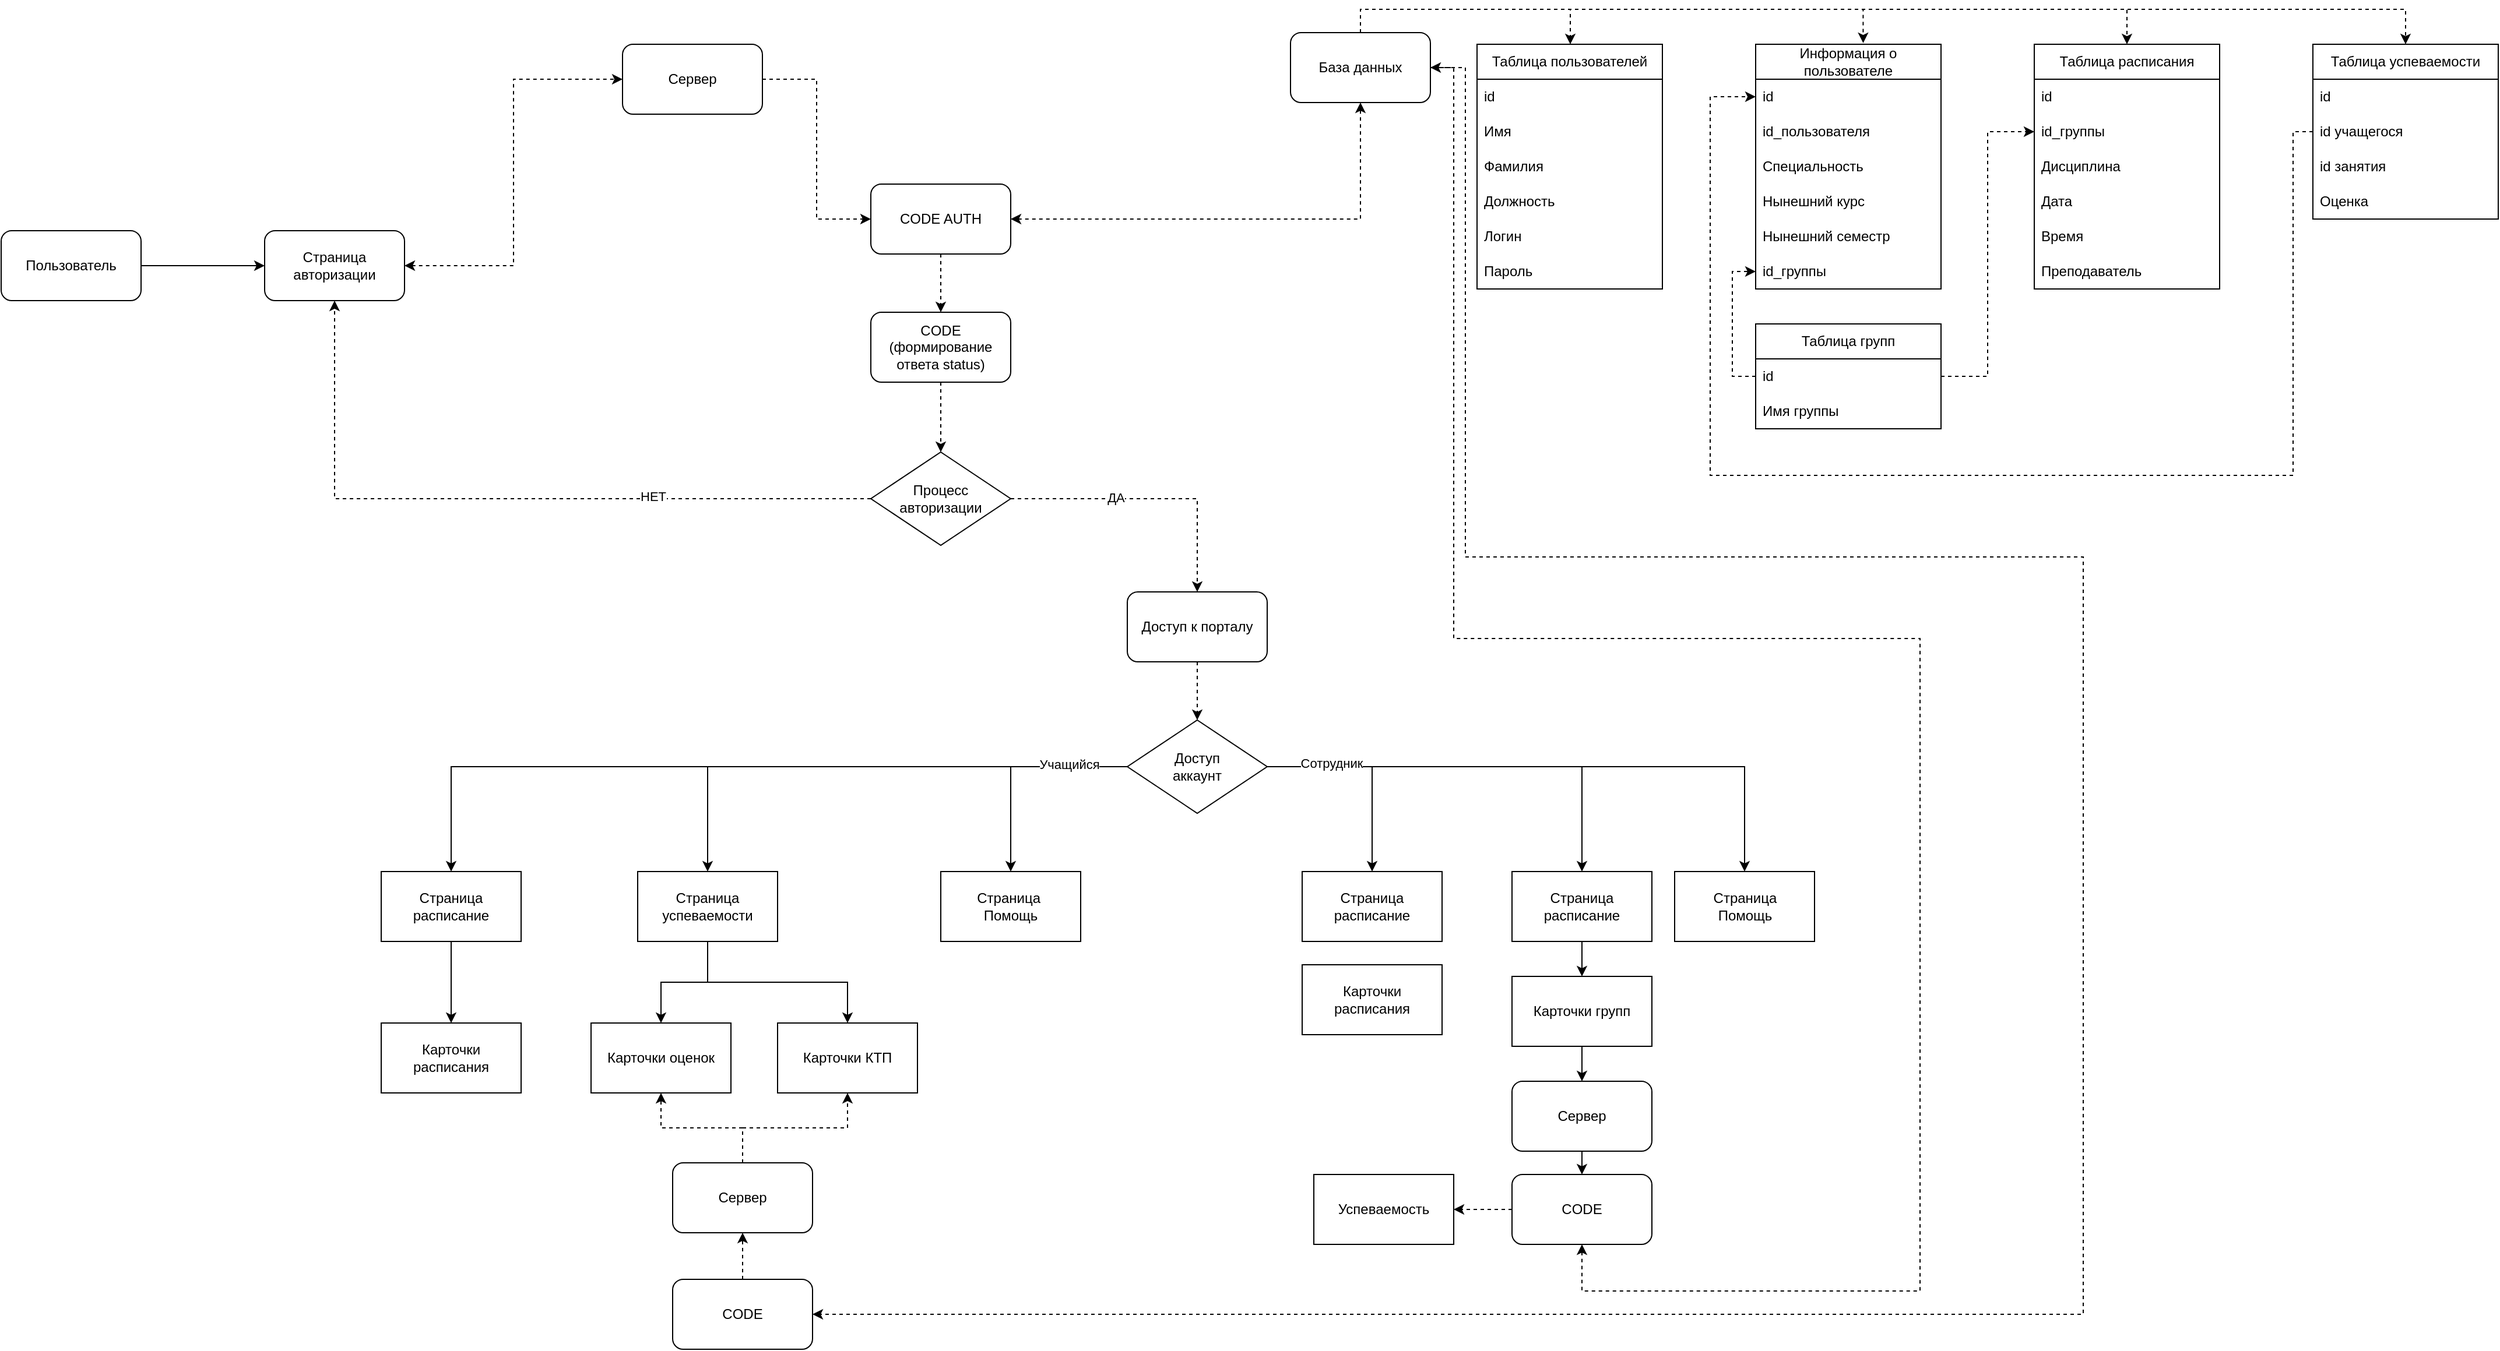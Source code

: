 <mxfile version="20.6.2" type="github">
  <diagram id="QnfTrbbznGDtP0K4eR4m" name="Страница 1">
    <mxGraphModel dx="1800" dy="987" grid="1" gridSize="10" guides="1" tooltips="1" connect="1" arrows="1" fold="1" page="1" pageScale="1" pageWidth="827" pageHeight="1169" math="0" shadow="0">
      <root>
        <mxCell id="0" />
        <mxCell id="1" parent="0" />
        <mxCell id="TJOTdMnOY91coYnbtUPf-3" value="" style="edgeStyle=orthogonalEdgeStyle;rounded=0;orthogonalLoop=1;jettySize=auto;html=1;" edge="1" parent="1" source="TJOTdMnOY91coYnbtUPf-1" target="TJOTdMnOY91coYnbtUPf-2">
          <mxGeometry relative="1" as="geometry" />
        </mxCell>
        <mxCell id="TJOTdMnOY91coYnbtUPf-1" value="Пользователь" style="rounded=1;whiteSpace=wrap;html=1;" vertex="1" parent="1">
          <mxGeometry x="294" y="200" width="120" height="60" as="geometry" />
        </mxCell>
        <mxCell id="TJOTdMnOY91coYnbtUPf-2" value="Страница авторизации" style="rounded=1;whiteSpace=wrap;html=1;" vertex="1" parent="1">
          <mxGeometry x="520" y="200" width="120" height="60" as="geometry" />
        </mxCell>
        <mxCell id="TJOTdMnOY91coYnbtUPf-37" style="edgeStyle=orthogonalEdgeStyle;rounded=0;orthogonalLoop=1;jettySize=auto;html=1;exitX=1;exitY=0.5;exitDx=0;exitDy=0;entryX=0;entryY=0.5;entryDx=0;entryDy=0;dashed=1;" edge="1" parent="1" source="TJOTdMnOY91coYnbtUPf-4" target="TJOTdMnOY91coYnbtUPf-35">
          <mxGeometry relative="1" as="geometry" />
        </mxCell>
        <mxCell id="TJOTdMnOY91coYnbtUPf-4" value="Сервер" style="rounded=1;whiteSpace=wrap;html=1;" vertex="1" parent="1">
          <mxGeometry x="827" y="40" width="120" height="60" as="geometry" />
        </mxCell>
        <mxCell id="TJOTdMnOY91coYnbtUPf-6" value="Таблица пользователей" style="swimlane;fontStyle=0;childLayout=stackLayout;horizontal=1;startSize=30;horizontalStack=0;resizeParent=1;resizeParentMax=0;resizeLast=0;collapsible=1;marginBottom=0;whiteSpace=wrap;html=1;" vertex="1" parent="1">
          <mxGeometry x="1560" y="40" width="159" height="210" as="geometry" />
        </mxCell>
        <mxCell id="TJOTdMnOY91coYnbtUPf-7" value="id" style="text;strokeColor=none;fillColor=none;align=left;verticalAlign=middle;spacingLeft=4;spacingRight=4;overflow=hidden;points=[[0,0.5],[1,0.5]];portConstraint=eastwest;rotatable=0;whiteSpace=wrap;html=1;" vertex="1" parent="TJOTdMnOY91coYnbtUPf-6">
          <mxGeometry y="30" width="159" height="30" as="geometry" />
        </mxCell>
        <mxCell id="TJOTdMnOY91coYnbtUPf-8" value="Имя" style="text;strokeColor=none;fillColor=none;align=left;verticalAlign=middle;spacingLeft=4;spacingRight=4;overflow=hidden;points=[[0,0.5],[1,0.5]];portConstraint=eastwest;rotatable=0;whiteSpace=wrap;html=1;" vertex="1" parent="TJOTdMnOY91coYnbtUPf-6">
          <mxGeometry y="60" width="159" height="30" as="geometry" />
        </mxCell>
        <mxCell id="TJOTdMnOY91coYnbtUPf-9" value="Фамилия" style="text;strokeColor=none;fillColor=none;align=left;verticalAlign=middle;spacingLeft=4;spacingRight=4;overflow=hidden;points=[[0,0.5],[1,0.5]];portConstraint=eastwest;rotatable=0;whiteSpace=wrap;html=1;" vertex="1" parent="TJOTdMnOY91coYnbtUPf-6">
          <mxGeometry y="90" width="159" height="30" as="geometry" />
        </mxCell>
        <mxCell id="TJOTdMnOY91coYnbtUPf-12" value="Должность" style="text;strokeColor=none;fillColor=none;align=left;verticalAlign=middle;spacingLeft=4;spacingRight=4;overflow=hidden;points=[[0,0.5],[1,0.5]];portConstraint=eastwest;rotatable=0;whiteSpace=wrap;html=1;" vertex="1" parent="TJOTdMnOY91coYnbtUPf-6">
          <mxGeometry y="120" width="159" height="30" as="geometry" />
        </mxCell>
        <mxCell id="TJOTdMnOY91coYnbtUPf-13" value="Логин" style="text;strokeColor=none;fillColor=none;align=left;verticalAlign=middle;spacingLeft=4;spacingRight=4;overflow=hidden;points=[[0,0.5],[1,0.5]];portConstraint=eastwest;rotatable=0;whiteSpace=wrap;html=1;" vertex="1" parent="TJOTdMnOY91coYnbtUPf-6">
          <mxGeometry y="150" width="159" height="30" as="geometry" />
        </mxCell>
        <mxCell id="TJOTdMnOY91coYnbtUPf-15" value="Пароль" style="text;strokeColor=none;fillColor=none;align=left;verticalAlign=middle;spacingLeft=4;spacingRight=4;overflow=hidden;points=[[0,0.5],[1,0.5]];portConstraint=eastwest;rotatable=0;whiteSpace=wrap;html=1;" vertex="1" parent="TJOTdMnOY91coYnbtUPf-6">
          <mxGeometry y="180" width="159" height="30" as="geometry" />
        </mxCell>
        <mxCell id="TJOTdMnOY91coYnbtUPf-22" style="edgeStyle=orthogonalEdgeStyle;rounded=0;orthogonalLoop=1;jettySize=auto;html=1;exitX=0.5;exitY=0;exitDx=0;exitDy=0;entryX=0.5;entryY=0;entryDx=0;entryDy=0;dashed=1;" edge="1" parent="1" source="TJOTdMnOY91coYnbtUPf-10" target="TJOTdMnOY91coYnbtUPf-6">
          <mxGeometry relative="1" as="geometry">
            <Array as="points">
              <mxPoint x="1460" y="10" />
              <mxPoint x="1640" y="10" />
              <mxPoint x="1640" y="40" />
            </Array>
          </mxGeometry>
        </mxCell>
        <mxCell id="TJOTdMnOY91coYnbtUPf-85" style="edgeStyle=orthogonalEdgeStyle;rounded=0;orthogonalLoop=1;jettySize=auto;html=1;exitX=0.5;exitY=0;exitDx=0;exitDy=0;entryX=0.58;entryY=-0.005;entryDx=0;entryDy=0;entryPerimeter=0;dashed=1;" edge="1" parent="1" source="TJOTdMnOY91coYnbtUPf-10" target="TJOTdMnOY91coYnbtUPf-76">
          <mxGeometry relative="1" as="geometry">
            <Array as="points">
              <mxPoint x="1460" y="10" />
              <mxPoint x="1891" y="10" />
            </Array>
          </mxGeometry>
        </mxCell>
        <mxCell id="TJOTdMnOY91coYnbtUPf-103" style="edgeStyle=orthogonalEdgeStyle;rounded=0;orthogonalLoop=1;jettySize=auto;html=1;exitX=0.5;exitY=0;exitDx=0;exitDy=0;entryX=0.5;entryY=0;entryDx=0;entryDy=0;dashed=1;" edge="1" parent="1" source="TJOTdMnOY91coYnbtUPf-10" target="TJOTdMnOY91coYnbtUPf-87">
          <mxGeometry relative="1" as="geometry" />
        </mxCell>
        <mxCell id="TJOTdMnOY91coYnbtUPf-104" style="edgeStyle=orthogonalEdgeStyle;rounded=0;orthogonalLoop=1;jettySize=auto;html=1;exitX=0.5;exitY=0;exitDx=0;exitDy=0;entryX=0.5;entryY=0;entryDx=0;entryDy=0;dashed=1;" edge="1" parent="1" source="TJOTdMnOY91coYnbtUPf-10" target="TJOTdMnOY91coYnbtUPf-95">
          <mxGeometry relative="1" as="geometry" />
        </mxCell>
        <mxCell id="TJOTdMnOY91coYnbtUPf-129" style="edgeStyle=orthogonalEdgeStyle;rounded=0;orthogonalLoop=1;jettySize=auto;html=1;exitX=1;exitY=0.5;exitDx=0;exitDy=0;entryX=1;entryY=0.5;entryDx=0;entryDy=0;dashed=1;" edge="1" parent="1" source="TJOTdMnOY91coYnbtUPf-10" target="TJOTdMnOY91coYnbtUPf-124">
          <mxGeometry relative="1" as="geometry">
            <Array as="points">
              <mxPoint x="1550" y="60" />
              <mxPoint x="1550" y="480" />
              <mxPoint x="2080" y="480" />
              <mxPoint x="2080" y="1130" />
            </Array>
          </mxGeometry>
        </mxCell>
        <mxCell id="TJOTdMnOY91coYnbtUPf-10" value="База данных" style="rounded=1;whiteSpace=wrap;html=1;" vertex="1" parent="1">
          <mxGeometry x="1400" y="30" width="120" height="60" as="geometry" />
        </mxCell>
        <mxCell id="TJOTdMnOY91coYnbtUPf-25" value="" style="endArrow=classic;startArrow=classic;html=1;rounded=0;dashed=1;edgeStyle=orthogonalEdgeStyle;exitX=1;exitY=0.5;exitDx=0;exitDy=0;entryX=0;entryY=0.5;entryDx=0;entryDy=0;" edge="1" parent="1" source="TJOTdMnOY91coYnbtUPf-2" target="TJOTdMnOY91coYnbtUPf-4">
          <mxGeometry width="50" height="50" relative="1" as="geometry">
            <mxPoint x="620" y="280" as="sourcePoint" />
            <mxPoint x="670" y="230" as="targetPoint" />
          </mxGeometry>
        </mxCell>
        <mxCell id="TJOTdMnOY91coYnbtUPf-44" style="edgeStyle=orthogonalEdgeStyle;rounded=0;orthogonalLoop=1;jettySize=auto;html=1;exitX=0;exitY=0.5;exitDx=0;exitDy=0;entryX=0.5;entryY=1;entryDx=0;entryDy=0;dashed=1;" edge="1" parent="1" source="TJOTdMnOY91coYnbtUPf-26" target="TJOTdMnOY91coYnbtUPf-2">
          <mxGeometry relative="1" as="geometry" />
        </mxCell>
        <mxCell id="TJOTdMnOY91coYnbtUPf-45" value="НЕТ" style="edgeLabel;html=1;align=center;verticalAlign=middle;resizable=0;points=[];" vertex="1" connectable="0" parent="TJOTdMnOY91coYnbtUPf-44">
          <mxGeometry x="-0.404" y="-2" relative="1" as="geometry">
            <mxPoint as="offset" />
          </mxGeometry>
        </mxCell>
        <mxCell id="TJOTdMnOY91coYnbtUPf-47" style="edgeStyle=orthogonalEdgeStyle;rounded=0;orthogonalLoop=1;jettySize=auto;html=1;exitX=1;exitY=0.5;exitDx=0;exitDy=0;entryX=0.5;entryY=0;entryDx=0;entryDy=0;dashed=1;" edge="1" parent="1" source="TJOTdMnOY91coYnbtUPf-26" target="TJOTdMnOY91coYnbtUPf-46">
          <mxGeometry relative="1" as="geometry" />
        </mxCell>
        <mxCell id="TJOTdMnOY91coYnbtUPf-48" value="ДА" style="edgeLabel;html=1;align=center;verticalAlign=middle;resizable=0;points=[];" vertex="1" connectable="0" parent="TJOTdMnOY91coYnbtUPf-47">
          <mxGeometry x="-0.249" y="1" relative="1" as="geometry">
            <mxPoint as="offset" />
          </mxGeometry>
        </mxCell>
        <mxCell id="TJOTdMnOY91coYnbtUPf-26" value="Процесс авторизации" style="rhombus;whiteSpace=wrap;html=1;" vertex="1" parent="1">
          <mxGeometry x="1040" y="390" width="120" height="80" as="geometry" />
        </mxCell>
        <mxCell id="TJOTdMnOY91coYnbtUPf-121" style="edgeStyle=orthogonalEdgeStyle;rounded=0;orthogonalLoop=1;jettySize=auto;html=1;exitX=0.5;exitY=1;exitDx=0;exitDy=0;entryX=0.5;entryY=0;entryDx=0;entryDy=0;" edge="1" parent="1" source="TJOTdMnOY91coYnbtUPf-33" target="TJOTdMnOY91coYnbtUPf-68">
          <mxGeometry relative="1" as="geometry" />
        </mxCell>
        <mxCell id="TJOTdMnOY91coYnbtUPf-122" style="edgeStyle=orthogonalEdgeStyle;rounded=0;orthogonalLoop=1;jettySize=auto;html=1;exitX=0.5;exitY=1;exitDx=0;exitDy=0;entryX=0.5;entryY=0;entryDx=0;entryDy=0;" edge="1" parent="1" source="TJOTdMnOY91coYnbtUPf-33" target="TJOTdMnOY91coYnbtUPf-70">
          <mxGeometry relative="1" as="geometry" />
        </mxCell>
        <mxCell id="TJOTdMnOY91coYnbtUPf-33" value="Страница успеваемости" style="rounded=0;whiteSpace=wrap;html=1;" vertex="1" parent="1">
          <mxGeometry x="840" y="750" width="120" height="60" as="geometry" />
        </mxCell>
        <mxCell id="TJOTdMnOY91coYnbtUPf-42" style="edgeStyle=orthogonalEdgeStyle;rounded=0;orthogonalLoop=1;jettySize=auto;html=1;exitX=0.5;exitY=1;exitDx=0;exitDy=0;entryX=0.5;entryY=0;entryDx=0;entryDy=0;dashed=1;" edge="1" parent="1" source="TJOTdMnOY91coYnbtUPf-35" target="TJOTdMnOY91coYnbtUPf-41">
          <mxGeometry relative="1" as="geometry" />
        </mxCell>
        <mxCell id="TJOTdMnOY91coYnbtUPf-35" value="CODE AUTH" style="rounded=1;whiteSpace=wrap;html=1;" vertex="1" parent="1">
          <mxGeometry x="1040" y="160" width="120" height="60" as="geometry" />
        </mxCell>
        <mxCell id="TJOTdMnOY91coYnbtUPf-40" value="" style="endArrow=classic;startArrow=classic;html=1;rounded=0;dashed=1;exitX=1;exitY=0.5;exitDx=0;exitDy=0;entryX=0.5;entryY=1;entryDx=0;entryDy=0;edgeStyle=orthogonalEdgeStyle;" edge="1" parent="1" source="TJOTdMnOY91coYnbtUPf-35" target="TJOTdMnOY91coYnbtUPf-10">
          <mxGeometry width="50" height="50" relative="1" as="geometry">
            <mxPoint x="1180" y="190" as="sourcePoint" />
            <mxPoint x="1230" y="140" as="targetPoint" />
          </mxGeometry>
        </mxCell>
        <mxCell id="TJOTdMnOY91coYnbtUPf-43" style="edgeStyle=orthogonalEdgeStyle;rounded=0;orthogonalLoop=1;jettySize=auto;html=1;exitX=0.5;exitY=1;exitDx=0;exitDy=0;entryX=0.5;entryY=0;entryDx=0;entryDy=0;dashed=1;" edge="1" parent="1" source="TJOTdMnOY91coYnbtUPf-41" target="TJOTdMnOY91coYnbtUPf-26">
          <mxGeometry relative="1" as="geometry" />
        </mxCell>
        <mxCell id="TJOTdMnOY91coYnbtUPf-41" value="CODE&lt;br&gt;(формирование ответа status)" style="rounded=1;whiteSpace=wrap;html=1;" vertex="1" parent="1">
          <mxGeometry x="1040" y="270" width="120" height="60" as="geometry" />
        </mxCell>
        <mxCell id="TJOTdMnOY91coYnbtUPf-50" style="edgeStyle=orthogonalEdgeStyle;rounded=0;orthogonalLoop=1;jettySize=auto;html=1;exitX=0.5;exitY=1;exitDx=0;exitDy=0;dashed=1;" edge="1" parent="1" source="TJOTdMnOY91coYnbtUPf-46" target="TJOTdMnOY91coYnbtUPf-49">
          <mxGeometry relative="1" as="geometry" />
        </mxCell>
        <mxCell id="TJOTdMnOY91coYnbtUPf-46" value="Доступ к порталу" style="rounded=1;whiteSpace=wrap;html=1;" vertex="1" parent="1">
          <mxGeometry x="1260" y="510" width="120" height="60" as="geometry" />
        </mxCell>
        <mxCell id="TJOTdMnOY91coYnbtUPf-53" style="edgeStyle=orthogonalEdgeStyle;rounded=0;orthogonalLoop=1;jettySize=auto;html=1;exitX=0;exitY=0.5;exitDx=0;exitDy=0;entryX=0.5;entryY=0;entryDx=0;entryDy=0;" edge="1" parent="1" source="TJOTdMnOY91coYnbtUPf-49" target="TJOTdMnOY91coYnbtUPf-33">
          <mxGeometry relative="1" as="geometry" />
        </mxCell>
        <mxCell id="TJOTdMnOY91coYnbtUPf-56" style="edgeStyle=orthogonalEdgeStyle;rounded=0;orthogonalLoop=1;jettySize=auto;html=1;exitX=0;exitY=0.5;exitDx=0;exitDy=0;entryX=0.5;entryY=0;entryDx=0;entryDy=0;" edge="1" parent="1" source="TJOTdMnOY91coYnbtUPf-49" target="TJOTdMnOY91coYnbtUPf-55">
          <mxGeometry relative="1" as="geometry" />
        </mxCell>
        <mxCell id="TJOTdMnOY91coYnbtUPf-57" style="edgeStyle=orthogonalEdgeStyle;rounded=0;orthogonalLoop=1;jettySize=auto;html=1;exitX=0;exitY=0.5;exitDx=0;exitDy=0;entryX=0.5;entryY=0;entryDx=0;entryDy=0;" edge="1" parent="1" source="TJOTdMnOY91coYnbtUPf-49" target="TJOTdMnOY91coYnbtUPf-54">
          <mxGeometry relative="1" as="geometry" />
        </mxCell>
        <mxCell id="TJOTdMnOY91coYnbtUPf-64" value="Учащийся" style="edgeLabel;html=1;align=center;verticalAlign=middle;resizable=0;points=[];" vertex="1" connectable="0" parent="TJOTdMnOY91coYnbtUPf-57">
          <mxGeometry x="-0.475" y="-2" relative="1" as="geometry">
            <mxPoint as="offset" />
          </mxGeometry>
        </mxCell>
        <mxCell id="TJOTdMnOY91coYnbtUPf-61" style="edgeStyle=orthogonalEdgeStyle;rounded=0;orthogonalLoop=1;jettySize=auto;html=1;exitX=1;exitY=0.5;exitDx=0;exitDy=0;entryX=0.5;entryY=0;entryDx=0;entryDy=0;" edge="1" parent="1" source="TJOTdMnOY91coYnbtUPf-49" target="TJOTdMnOY91coYnbtUPf-60">
          <mxGeometry relative="1" as="geometry" />
        </mxCell>
        <mxCell id="TJOTdMnOY91coYnbtUPf-62" style="edgeStyle=orthogonalEdgeStyle;rounded=0;orthogonalLoop=1;jettySize=auto;html=1;exitX=1;exitY=0.5;exitDx=0;exitDy=0;entryX=0.5;entryY=0;entryDx=0;entryDy=0;" edge="1" parent="1" source="TJOTdMnOY91coYnbtUPf-49" target="TJOTdMnOY91coYnbtUPf-58">
          <mxGeometry relative="1" as="geometry" />
        </mxCell>
        <mxCell id="TJOTdMnOY91coYnbtUPf-63" style="edgeStyle=orthogonalEdgeStyle;rounded=0;orthogonalLoop=1;jettySize=auto;html=1;exitX=1;exitY=0.5;exitDx=0;exitDy=0;entryX=0.5;entryY=0;entryDx=0;entryDy=0;" edge="1" parent="1" source="TJOTdMnOY91coYnbtUPf-49" target="TJOTdMnOY91coYnbtUPf-59">
          <mxGeometry relative="1" as="geometry" />
        </mxCell>
        <mxCell id="TJOTdMnOY91coYnbtUPf-65" value="Сотрудник" style="edgeLabel;html=1;align=center;verticalAlign=middle;resizable=0;points=[];" vertex="1" connectable="0" parent="TJOTdMnOY91coYnbtUPf-63">
          <mxGeometry x="-0.782" y="3" relative="1" as="geometry">
            <mxPoint as="offset" />
          </mxGeometry>
        </mxCell>
        <mxCell id="TJOTdMnOY91coYnbtUPf-49" value="Доступ&lt;br&gt;аккаунт" style="rhombus;whiteSpace=wrap;html=1;" vertex="1" parent="1">
          <mxGeometry x="1260" y="620" width="120" height="80" as="geometry" />
        </mxCell>
        <mxCell id="TJOTdMnOY91coYnbtUPf-54" value="Страница&amp;nbsp;&lt;br&gt;Помощь" style="rounded=0;whiteSpace=wrap;html=1;" vertex="1" parent="1">
          <mxGeometry x="1100" y="750" width="120" height="60" as="geometry" />
        </mxCell>
        <mxCell id="TJOTdMnOY91coYnbtUPf-69" style="edgeStyle=orthogonalEdgeStyle;rounded=0;orthogonalLoop=1;jettySize=auto;html=1;exitX=0.5;exitY=1;exitDx=0;exitDy=0;entryX=0.5;entryY=0;entryDx=0;entryDy=0;" edge="1" parent="1" source="TJOTdMnOY91coYnbtUPf-55" target="TJOTdMnOY91coYnbtUPf-67">
          <mxGeometry relative="1" as="geometry" />
        </mxCell>
        <mxCell id="TJOTdMnOY91coYnbtUPf-55" value="Страница расписание" style="rounded=0;whiteSpace=wrap;html=1;" vertex="1" parent="1">
          <mxGeometry x="620" y="750" width="120" height="60" as="geometry" />
        </mxCell>
        <mxCell id="TJOTdMnOY91coYnbtUPf-137" style="edgeStyle=orthogonalEdgeStyle;rounded=0;orthogonalLoop=1;jettySize=auto;html=1;exitX=0.5;exitY=1;exitDx=0;exitDy=0;entryX=0.5;entryY=0;entryDx=0;entryDy=0;" edge="1" parent="1" source="TJOTdMnOY91coYnbtUPf-58" target="TJOTdMnOY91coYnbtUPf-132">
          <mxGeometry relative="1" as="geometry" />
        </mxCell>
        <mxCell id="TJOTdMnOY91coYnbtUPf-58" value="Страница расписание" style="rounded=0;whiteSpace=wrap;html=1;" vertex="1" parent="1">
          <mxGeometry x="1590" y="750" width="120" height="60" as="geometry" />
        </mxCell>
        <mxCell id="TJOTdMnOY91coYnbtUPf-59" value="Страница &lt;br&gt;Помощь" style="rounded=0;whiteSpace=wrap;html=1;" vertex="1" parent="1">
          <mxGeometry x="1729.5" y="750" width="120" height="60" as="geometry" />
        </mxCell>
        <mxCell id="TJOTdMnOY91coYnbtUPf-60" value="Страница расписание" style="rounded=0;whiteSpace=wrap;html=1;" vertex="1" parent="1">
          <mxGeometry x="1410" y="750" width="120" height="60" as="geometry" />
        </mxCell>
        <mxCell id="TJOTdMnOY91coYnbtUPf-67" value="Карточки расписания" style="rounded=0;whiteSpace=wrap;html=1;" vertex="1" parent="1">
          <mxGeometry x="620" y="880" width="120" height="60" as="geometry" />
        </mxCell>
        <mxCell id="TJOTdMnOY91coYnbtUPf-68" value="Карточки оценок" style="rounded=0;whiteSpace=wrap;html=1;" vertex="1" parent="1">
          <mxGeometry x="800" y="880" width="120" height="60" as="geometry" />
        </mxCell>
        <mxCell id="TJOTdMnOY91coYnbtUPf-70" value="Карточки КТП" style="rounded=0;whiteSpace=wrap;html=1;" vertex="1" parent="1">
          <mxGeometry x="960" y="880" width="120" height="60" as="geometry" />
        </mxCell>
        <mxCell id="TJOTdMnOY91coYnbtUPf-76" value="Информация о пользователе" style="swimlane;fontStyle=0;childLayout=stackLayout;horizontal=1;startSize=30;horizontalStack=0;resizeParent=1;resizeParentMax=0;resizeLast=0;collapsible=1;marginBottom=0;whiteSpace=wrap;html=1;" vertex="1" parent="1">
          <mxGeometry x="1799" y="40" width="159" height="210" as="geometry" />
        </mxCell>
        <mxCell id="TJOTdMnOY91coYnbtUPf-77" value="id" style="text;strokeColor=none;fillColor=none;align=left;verticalAlign=middle;spacingLeft=4;spacingRight=4;overflow=hidden;points=[[0,0.5],[1,0.5]];portConstraint=eastwest;rotatable=0;whiteSpace=wrap;html=1;" vertex="1" parent="TJOTdMnOY91coYnbtUPf-76">
          <mxGeometry y="30" width="159" height="30" as="geometry" />
        </mxCell>
        <mxCell id="TJOTdMnOY91coYnbtUPf-78" value="id_пользователя" style="text;strokeColor=none;fillColor=none;align=left;verticalAlign=middle;spacingLeft=4;spacingRight=4;overflow=hidden;points=[[0,0.5],[1,0.5]];portConstraint=eastwest;rotatable=0;whiteSpace=wrap;html=1;" vertex="1" parent="TJOTdMnOY91coYnbtUPf-76">
          <mxGeometry y="60" width="159" height="30" as="geometry" />
        </mxCell>
        <mxCell id="TJOTdMnOY91coYnbtUPf-79" value="Специальность" style="text;strokeColor=none;fillColor=none;align=left;verticalAlign=middle;spacingLeft=4;spacingRight=4;overflow=hidden;points=[[0,0.5],[1,0.5]];portConstraint=eastwest;rotatable=0;whiteSpace=wrap;html=1;" vertex="1" parent="TJOTdMnOY91coYnbtUPf-76">
          <mxGeometry y="90" width="159" height="30" as="geometry" />
        </mxCell>
        <mxCell id="TJOTdMnOY91coYnbtUPf-80" value="Нынешний курс" style="text;strokeColor=none;fillColor=none;align=left;verticalAlign=middle;spacingLeft=4;spacingRight=4;overflow=hidden;points=[[0,0.5],[1,0.5]];portConstraint=eastwest;rotatable=0;whiteSpace=wrap;html=1;" vertex="1" parent="TJOTdMnOY91coYnbtUPf-76">
          <mxGeometry y="120" width="159" height="30" as="geometry" />
        </mxCell>
        <mxCell id="TJOTdMnOY91coYnbtUPf-81" value="Нынешний семестр" style="text;strokeColor=none;fillColor=none;align=left;verticalAlign=middle;spacingLeft=4;spacingRight=4;overflow=hidden;points=[[0,0.5],[1,0.5]];portConstraint=eastwest;rotatable=0;whiteSpace=wrap;html=1;" vertex="1" parent="TJOTdMnOY91coYnbtUPf-76">
          <mxGeometry y="150" width="159" height="30" as="geometry" />
        </mxCell>
        <mxCell id="TJOTdMnOY91coYnbtUPf-82" value="id_группы" style="text;strokeColor=none;fillColor=none;align=left;verticalAlign=middle;spacingLeft=4;spacingRight=4;overflow=hidden;points=[[0,0.5],[1,0.5]];portConstraint=eastwest;rotatable=0;whiteSpace=wrap;html=1;" vertex="1" parent="TJOTdMnOY91coYnbtUPf-76">
          <mxGeometry y="180" width="159" height="30" as="geometry" />
        </mxCell>
        <mxCell id="TJOTdMnOY91coYnbtUPf-87" value="Таблица расписания" style="swimlane;fontStyle=0;childLayout=stackLayout;horizontal=1;startSize=30;horizontalStack=0;resizeParent=1;resizeParentMax=0;resizeLast=0;collapsible=1;marginBottom=0;whiteSpace=wrap;html=1;" vertex="1" parent="1">
          <mxGeometry x="2038" y="40" width="159" height="210" as="geometry" />
        </mxCell>
        <mxCell id="TJOTdMnOY91coYnbtUPf-88" value="id" style="text;strokeColor=none;fillColor=none;align=left;verticalAlign=middle;spacingLeft=4;spacingRight=4;overflow=hidden;points=[[0,0.5],[1,0.5]];portConstraint=eastwest;rotatable=0;whiteSpace=wrap;html=1;" vertex="1" parent="TJOTdMnOY91coYnbtUPf-87">
          <mxGeometry y="30" width="159" height="30" as="geometry" />
        </mxCell>
        <mxCell id="TJOTdMnOY91coYnbtUPf-89" value="id_группы" style="text;strokeColor=none;fillColor=none;align=left;verticalAlign=middle;spacingLeft=4;spacingRight=4;overflow=hidden;points=[[0,0.5],[1,0.5]];portConstraint=eastwest;rotatable=0;whiteSpace=wrap;html=1;" vertex="1" parent="TJOTdMnOY91coYnbtUPf-87">
          <mxGeometry y="60" width="159" height="30" as="geometry" />
        </mxCell>
        <mxCell id="TJOTdMnOY91coYnbtUPf-90" value="Дисциплина" style="text;strokeColor=none;fillColor=none;align=left;verticalAlign=middle;spacingLeft=4;spacingRight=4;overflow=hidden;points=[[0,0.5],[1,0.5]];portConstraint=eastwest;rotatable=0;whiteSpace=wrap;html=1;" vertex="1" parent="TJOTdMnOY91coYnbtUPf-87">
          <mxGeometry y="90" width="159" height="30" as="geometry" />
        </mxCell>
        <mxCell id="TJOTdMnOY91coYnbtUPf-91" value="Дата" style="text;strokeColor=none;fillColor=none;align=left;verticalAlign=middle;spacingLeft=4;spacingRight=4;overflow=hidden;points=[[0,0.5],[1,0.5]];portConstraint=eastwest;rotatable=0;whiteSpace=wrap;html=1;" vertex="1" parent="TJOTdMnOY91coYnbtUPf-87">
          <mxGeometry y="120" width="159" height="30" as="geometry" />
        </mxCell>
        <mxCell id="TJOTdMnOY91coYnbtUPf-92" value="Время" style="text;strokeColor=none;fillColor=none;align=left;verticalAlign=middle;spacingLeft=4;spacingRight=4;overflow=hidden;points=[[0,0.5],[1,0.5]];portConstraint=eastwest;rotatable=0;whiteSpace=wrap;html=1;" vertex="1" parent="TJOTdMnOY91coYnbtUPf-87">
          <mxGeometry y="150" width="159" height="30" as="geometry" />
        </mxCell>
        <mxCell id="TJOTdMnOY91coYnbtUPf-93" value="Преподаватель" style="text;strokeColor=none;fillColor=none;align=left;verticalAlign=middle;spacingLeft=4;spacingRight=4;overflow=hidden;points=[[0,0.5],[1,0.5]];portConstraint=eastwest;rotatable=0;whiteSpace=wrap;html=1;" vertex="1" parent="TJOTdMnOY91coYnbtUPf-87">
          <mxGeometry y="180" width="159" height="30" as="geometry" />
        </mxCell>
        <mxCell id="TJOTdMnOY91coYnbtUPf-95" value="Таблица успеваемости" style="swimlane;fontStyle=0;childLayout=stackLayout;horizontal=1;startSize=30;horizontalStack=0;resizeParent=1;resizeParentMax=0;resizeLast=0;collapsible=1;marginBottom=0;whiteSpace=wrap;html=1;" vertex="1" parent="1">
          <mxGeometry x="2277" y="40" width="159" height="150" as="geometry" />
        </mxCell>
        <mxCell id="TJOTdMnOY91coYnbtUPf-96" value="id" style="text;strokeColor=none;fillColor=none;align=left;verticalAlign=middle;spacingLeft=4;spacingRight=4;overflow=hidden;points=[[0,0.5],[1,0.5]];portConstraint=eastwest;rotatable=0;whiteSpace=wrap;html=1;" vertex="1" parent="TJOTdMnOY91coYnbtUPf-95">
          <mxGeometry y="30" width="159" height="30" as="geometry" />
        </mxCell>
        <mxCell id="TJOTdMnOY91coYnbtUPf-99" value="id учащегося" style="text;strokeColor=none;fillColor=none;align=left;verticalAlign=middle;spacingLeft=4;spacingRight=4;overflow=hidden;points=[[0,0.5],[1,0.5]];portConstraint=eastwest;rotatable=0;whiteSpace=wrap;html=1;" vertex="1" parent="TJOTdMnOY91coYnbtUPf-95">
          <mxGeometry y="60" width="159" height="30" as="geometry" />
        </mxCell>
        <mxCell id="TJOTdMnOY91coYnbtUPf-100" value="id занятия" style="text;strokeColor=none;fillColor=none;align=left;verticalAlign=middle;spacingLeft=4;spacingRight=4;overflow=hidden;points=[[0,0.5],[1,0.5]];portConstraint=eastwest;rotatable=0;whiteSpace=wrap;html=1;" vertex="1" parent="TJOTdMnOY91coYnbtUPf-95">
          <mxGeometry y="90" width="159" height="30" as="geometry" />
        </mxCell>
        <mxCell id="TJOTdMnOY91coYnbtUPf-101" value="Оценка" style="text;strokeColor=none;fillColor=none;align=left;verticalAlign=middle;spacingLeft=4;spacingRight=4;overflow=hidden;points=[[0,0.5],[1,0.5]];portConstraint=eastwest;rotatable=0;whiteSpace=wrap;html=1;" vertex="1" parent="TJOTdMnOY91coYnbtUPf-95">
          <mxGeometry y="120" width="159" height="30" as="geometry" />
        </mxCell>
        <mxCell id="TJOTdMnOY91coYnbtUPf-107" value="Таблица групп" style="swimlane;fontStyle=0;childLayout=stackLayout;horizontal=1;startSize=30;horizontalStack=0;resizeParent=1;resizeParentMax=0;resizeLast=0;collapsible=1;marginBottom=0;whiteSpace=wrap;html=1;" vertex="1" parent="1">
          <mxGeometry x="1799" y="280" width="159" height="90" as="geometry" />
        </mxCell>
        <mxCell id="TJOTdMnOY91coYnbtUPf-108" value="id" style="text;strokeColor=none;fillColor=none;align=left;verticalAlign=middle;spacingLeft=4;spacingRight=4;overflow=hidden;points=[[0,0.5],[1,0.5]];portConstraint=eastwest;rotatable=0;whiteSpace=wrap;html=1;" vertex="1" parent="TJOTdMnOY91coYnbtUPf-107">
          <mxGeometry y="30" width="159" height="30" as="geometry" />
        </mxCell>
        <mxCell id="TJOTdMnOY91coYnbtUPf-109" value="Имя группы" style="text;strokeColor=none;fillColor=none;align=left;verticalAlign=middle;spacingLeft=4;spacingRight=4;overflow=hidden;points=[[0,0.5],[1,0.5]];portConstraint=eastwest;rotatable=0;whiteSpace=wrap;html=1;" vertex="1" parent="TJOTdMnOY91coYnbtUPf-107">
          <mxGeometry y="60" width="159" height="30" as="geometry" />
        </mxCell>
        <mxCell id="TJOTdMnOY91coYnbtUPf-115" style="edgeStyle=orthogonalEdgeStyle;rounded=0;orthogonalLoop=1;jettySize=auto;html=1;exitX=0;exitY=0.5;exitDx=0;exitDy=0;entryX=0;entryY=0.5;entryDx=0;entryDy=0;dashed=1;" edge="1" parent="1" source="TJOTdMnOY91coYnbtUPf-108" target="TJOTdMnOY91coYnbtUPf-82">
          <mxGeometry relative="1" as="geometry" />
        </mxCell>
        <mxCell id="TJOTdMnOY91coYnbtUPf-117" style="edgeStyle=orthogonalEdgeStyle;rounded=0;orthogonalLoop=1;jettySize=auto;html=1;exitX=1;exitY=0.5;exitDx=0;exitDy=0;entryX=0;entryY=0.5;entryDx=0;entryDy=0;dashed=1;" edge="1" parent="1" source="TJOTdMnOY91coYnbtUPf-108" target="TJOTdMnOY91coYnbtUPf-89">
          <mxGeometry relative="1" as="geometry" />
        </mxCell>
        <mxCell id="TJOTdMnOY91coYnbtUPf-120" style="edgeStyle=orthogonalEdgeStyle;rounded=0;orthogonalLoop=1;jettySize=auto;html=1;exitX=0;exitY=0.5;exitDx=0;exitDy=0;entryX=0;entryY=0.5;entryDx=0;entryDy=0;dashed=1;" edge="1" parent="1" source="TJOTdMnOY91coYnbtUPf-99" target="TJOTdMnOY91coYnbtUPf-77">
          <mxGeometry relative="1" as="geometry">
            <Array as="points">
              <mxPoint x="2260" y="115" />
              <mxPoint x="2260" y="410" />
              <mxPoint x="1760" y="410" />
              <mxPoint x="1760" y="85" />
            </Array>
          </mxGeometry>
        </mxCell>
        <mxCell id="TJOTdMnOY91coYnbtUPf-125" style="edgeStyle=orthogonalEdgeStyle;rounded=0;orthogonalLoop=1;jettySize=auto;html=1;exitX=0.5;exitY=0;exitDx=0;exitDy=0;entryX=0.5;entryY=1;entryDx=0;entryDy=0;dashed=1;" edge="1" parent="1" source="TJOTdMnOY91coYnbtUPf-123" target="TJOTdMnOY91coYnbtUPf-68">
          <mxGeometry relative="1" as="geometry" />
        </mxCell>
        <mxCell id="TJOTdMnOY91coYnbtUPf-130" style="edgeStyle=orthogonalEdgeStyle;rounded=0;orthogonalLoop=1;jettySize=auto;html=1;exitX=0.5;exitY=0;exitDx=0;exitDy=0;entryX=0.5;entryY=1;entryDx=0;entryDy=0;dashed=1;" edge="1" parent="1" source="TJOTdMnOY91coYnbtUPf-123" target="TJOTdMnOY91coYnbtUPf-70">
          <mxGeometry relative="1" as="geometry" />
        </mxCell>
        <mxCell id="TJOTdMnOY91coYnbtUPf-123" value="Сервер" style="rounded=1;whiteSpace=wrap;html=1;" vertex="1" parent="1">
          <mxGeometry x="870" y="1000" width="120" height="60" as="geometry" />
        </mxCell>
        <mxCell id="TJOTdMnOY91coYnbtUPf-126" style="edgeStyle=orthogonalEdgeStyle;rounded=0;orthogonalLoop=1;jettySize=auto;html=1;exitX=0.5;exitY=0;exitDx=0;exitDy=0;entryX=0.5;entryY=1;entryDx=0;entryDy=0;dashed=1;" edge="1" parent="1" source="TJOTdMnOY91coYnbtUPf-124" target="TJOTdMnOY91coYnbtUPf-123">
          <mxGeometry relative="1" as="geometry" />
        </mxCell>
        <mxCell id="TJOTdMnOY91coYnbtUPf-124" value="CODE" style="rounded=1;whiteSpace=wrap;html=1;" vertex="1" parent="1">
          <mxGeometry x="870" y="1100" width="120" height="60" as="geometry" />
        </mxCell>
        <mxCell id="TJOTdMnOY91coYnbtUPf-131" value="Карточки расписания" style="rounded=0;whiteSpace=wrap;html=1;" vertex="1" parent="1">
          <mxGeometry x="1410" y="830" width="120" height="60" as="geometry" />
        </mxCell>
        <mxCell id="TJOTdMnOY91coYnbtUPf-138" style="edgeStyle=orthogonalEdgeStyle;rounded=0;orthogonalLoop=1;jettySize=auto;html=1;exitX=0.5;exitY=1;exitDx=0;exitDy=0;entryX=0.5;entryY=0;entryDx=0;entryDy=0;" edge="1" parent="1" source="TJOTdMnOY91coYnbtUPf-132" target="TJOTdMnOY91coYnbtUPf-135">
          <mxGeometry relative="1" as="geometry" />
        </mxCell>
        <mxCell id="TJOTdMnOY91coYnbtUPf-132" value="Карточки групп" style="rounded=0;whiteSpace=wrap;html=1;" vertex="1" parent="1">
          <mxGeometry x="1590" y="840" width="120" height="60" as="geometry" />
        </mxCell>
        <mxCell id="TJOTdMnOY91coYnbtUPf-133" value="Успеваемость" style="rounded=0;whiteSpace=wrap;html=1;" vertex="1" parent="1">
          <mxGeometry x="1420" y="1010" width="120" height="60" as="geometry" />
        </mxCell>
        <mxCell id="TJOTdMnOY91coYnbtUPf-139" style="edgeStyle=orthogonalEdgeStyle;rounded=0;orthogonalLoop=1;jettySize=auto;html=1;exitX=0.5;exitY=1;exitDx=0;exitDy=0;entryX=0.5;entryY=0;entryDx=0;entryDy=0;" edge="1" parent="1" source="TJOTdMnOY91coYnbtUPf-135" target="TJOTdMnOY91coYnbtUPf-136">
          <mxGeometry relative="1" as="geometry" />
        </mxCell>
        <mxCell id="TJOTdMnOY91coYnbtUPf-135" value="Сервер" style="rounded=1;whiteSpace=wrap;html=1;" vertex="1" parent="1">
          <mxGeometry x="1590" y="930" width="120" height="60" as="geometry" />
        </mxCell>
        <mxCell id="TJOTdMnOY91coYnbtUPf-142" style="edgeStyle=orthogonalEdgeStyle;rounded=0;orthogonalLoop=1;jettySize=auto;html=1;exitX=0;exitY=0.5;exitDx=0;exitDy=0;dashed=1;" edge="1" parent="1" source="TJOTdMnOY91coYnbtUPf-136" target="TJOTdMnOY91coYnbtUPf-133">
          <mxGeometry relative="1" as="geometry" />
        </mxCell>
        <mxCell id="TJOTdMnOY91coYnbtUPf-136" value="CODE" style="rounded=1;whiteSpace=wrap;html=1;" vertex="1" parent="1">
          <mxGeometry x="1590" y="1010" width="120" height="60" as="geometry" />
        </mxCell>
        <mxCell id="TJOTdMnOY91coYnbtUPf-141" value="" style="endArrow=classic;startArrow=classic;html=1;rounded=0;dashed=1;edgeStyle=orthogonalEdgeStyle;exitX=0.5;exitY=1;exitDx=0;exitDy=0;entryX=1;entryY=0.5;entryDx=0;entryDy=0;" edge="1" parent="1" source="TJOTdMnOY91coYnbtUPf-136" target="TJOTdMnOY91coYnbtUPf-10">
          <mxGeometry width="50" height="50" relative="1" as="geometry">
            <mxPoint x="1690" y="1070" as="sourcePoint" />
            <mxPoint x="1740" y="1020" as="targetPoint" />
            <Array as="points">
              <mxPoint x="1650" y="1110" />
              <mxPoint x="1940" y="1110" />
              <mxPoint x="1940" y="550" />
              <mxPoint x="1540" y="550" />
              <mxPoint x="1540" y="60" />
            </Array>
          </mxGeometry>
        </mxCell>
      </root>
    </mxGraphModel>
  </diagram>
</mxfile>
